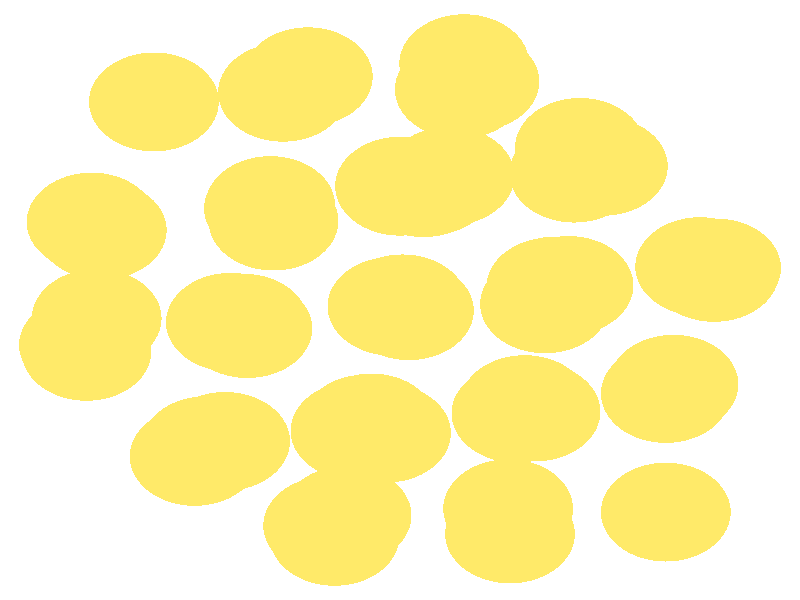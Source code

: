 #include "colors.inc"
#include "finish.inc"

global_settings {assumed_gamma 1 max_trace_level 6}
background {color White}
camera {orthographic
  right -12.58*x up 12.39*y
  direction 1.00*z
  location <0,0,50.00> look_at <0,0,0>}
light_source {<  2.00,   3.00,  40.00> color White
  area_light <0.70, 0, 0>, <0, 0.70, 0>, 3, 3
  adaptive 1 jitter}

#declare simple = finish {phong 0.7}
#declare pale = finish {ambient .5 diffuse .85 roughness .001 specular 0.200 }
#declare intermediate = finish {ambient 0.3 diffuse 0.6 specular 0.10 roughness 0.04 }
#declare vmd = finish {ambient .0 diffuse .65 phong 0.1 phong_size 40. specular 0.500 }
#declare jmol = finish {ambient .2 diffuse .6 specular 1 roughness .001 metallic}
#declare ase2 = finish {ambient 0.05 brilliance 3 diffuse 0.6 metallic specular 0.70 roughness 0.04 reflection 0.15}
#declare ase3 = finish {ambient .15 brilliance 2 diffuse .6 metallic specular 1. roughness .001 reflection .0}
#declare glass = finish {ambient .05 diffuse .3 specular 1. roughness .001}
#declare Rcell = 0.050;
#declare Rbond = 0.100;

#macro atom(LOC, R, COL, FIN)
  sphere{LOC, R texture{pigment{COL} finish{FIN}}}
#end
#macro constrain(LOC, R, COL, FIN)
union{torus{R, Rcell rotate 45*z texture{pigment{COL} finish{FIN}}}
      torus{R, Rcell rotate -45*z texture{pigment{COL} finish{FIN}}}
      translate LOC}
#end

atom(< -2.75,  -2.92,  -2.65>, 1.02, rgb <1.00, 0.82, 0.14>, ase3) // #0 
atom(< -0.22,  -2.75,  -1.38>, 1.02, rgb <1.00, 0.82, 0.14>, ase3) // #1 
atom(< -2.40,  -0.59,  -1.50>, 1.02, rgb <1.00, 0.82, 0.14>, ase3) // #2 
atom(<  0.14,  -0.22,   0.00>, 1.02, rgb <1.00, 0.82, 0.14>, ase3) // #3 
atom(<  0.04,  -0.08,  -2.71>, 1.02, rgb <1.00, 0.82, 0.14>, ase3) // #4 
atom(<  2.65,   0.30,  -1.08>, 1.02, rgb <1.00, 0.82, 0.14>, ase3) // #5 
atom(<  0.78,   2.56,  -0.95>, 1.02, rgb <1.00, 0.82, 0.14>, ase3) // #6 
atom(<  2.74,   2.62,  -2.77>, 1.02, rgb <1.00, 0.82, 0.14>, ase3) // #7 
atom(< -4.97,  -0.93,  -2.58>, 1.02, rgb <1.00, 0.82, 0.14>, ase3) // #8 
atom(< -4.93,  -1.06,  -5.41>, 1.02, rgb <1.00, 0.82, 0.14>, ase3) // #9 
atom(< -2.46,  -0.48,  -4.07>, 1.02, rgb <1.00, 0.82, 0.14>, ase3) // #10 
atom(< -4.85,   1.61,  -3.96>, 1.02, rgb <1.00, 0.82, 0.14>, ase3) // #11 
atom(< -1.99,   1.63,  -2.34>, 1.02, rgb <1.00, 0.82, 0.14>, ase3) // #12 
atom(< -2.04,   1.95,  -5.54>, 1.02, rgb <1.00, 0.82, 0.14>, ase3) // #13 
atom(<  0.45,   2.35,  -4.18>, 1.02, rgb <1.00, 0.82, 0.14>, ase3) // #14 
atom(< -1.45,   4.61,  -3.95>, 1.02, rgb <1.00, 0.82, 0.14>, ase3) // #15 
atom(<  1.17,   4.51,  -2.65>, 1.02, rgb <1.00, 0.82, 0.14>, ase3) // #16 
atom(<  1.01,   4.88,  -5.50>, 1.02, rgb <1.00, 0.82, 0.14>, ase3) // #17 
atom(< -4.69,   1.44,  -7.21>, 1.02, rgb <1.00, 0.82, 0.14>, ase3) // #18 
atom(< -3.87,   4.09,  -5.52>, 1.02, rgb <1.00, 0.82, 0.14>, ase3) // #19 
atom(< -1.84,   4.29,  -6.94>, 1.02, rgb <1.00, 0.82, 0.14>, ase3) // #20 
atom(< -0.84,  -4.45,  -2.67>, 1.02, rgb <1.00, 0.82, 0.14>, ase3) // #21 
atom(< -1.03,  -4.88,  -5.64>, 1.02, rgb <1.00, 0.82, 0.14>, ase3) // #22 
atom(<  1.70,  -4.31,  -4.08>, 1.02, rgb <1.00, 0.82, 0.14>, ase3) // #23 
atom(< -0.45,  -2.54,  -4.11>, 1.02, rgb <1.00, 0.82, 0.14>, ase3) // #24 
atom(<  2.13,  -2.31,  -2.79>, 1.02, rgb <1.00, 0.82, 0.14>, ase3) // #25 
atom(<  1.96,  -2.16,  -5.61>, 1.02, rgb <1.00, 0.82, 0.14>, ase3) // #26 
atom(<  4.30,  -1.74,  -4.47>, 1.02, rgb <1.00, 0.82, 0.14>, ase3) // #27 
atom(<  2.45,   0.29,  -4.21>, 1.02, rgb <1.00, 0.82, 0.14>, ase3) // #28 
atom(<  4.97,   0.66,  -2.89>, 1.02, rgb <1.00, 0.82, 0.14>, ase3) // #29 
atom(<  4.72,   0.69,  -5.86>, 1.02, rgb <1.00, 0.82, 0.14>, ase3) // #30 
atom(< -3.23,  -3.23,  -5.36>, 1.02, rgb <1.00, 0.82, 0.14>, ase3) // #31 
atom(< -3.05,  -3.01,  -8.43>, 1.02, rgb <1.00, 0.82, 0.14>, ase3) // #32 
atom(< -0.53,  -2.56,  -6.98>, 1.02, rgb <1.00, 0.82, 0.14>, ase3) // #33 
atom(< -2.53,  -0.51,  -6.94>, 1.02, rgb <1.00, 0.82, 0.14>, ase3) // #34 
atom(< -0.04,  -0.11,  -5.58>, 1.02, rgb <1.00, 0.82, 0.14>, ase3) // #35 
atom(< -0.12,  -0.13,  -8.45>, 1.02, rgb <1.00, 0.82, 0.14>, ase3) // #36 
atom(<  2.38,   0.27,  -7.08>, 1.02, rgb <1.00, 0.82, 0.14>, ase3) // #37 
atom(<  0.37,   2.32,  -7.05>, 1.02, rgb <1.00, 0.82, 0.14>, ase3) // #38 
atom(<  2.83,   3.15,  -5.68>, 1.02, rgb <1.00, 0.82, 0.14>, ase3) // #39 
atom(<  3.19,   2.76,  -8.55>, 1.02, rgb <1.00, 0.82, 0.14>, ase3) // #40 
atom(< -4.77,  -0.38,  -8.13>, 1.02, rgb <1.00, 0.82, 0.14>, ase3) // #41 
atom(< -2.66,  -0.46,  -9.63>, 1.02, rgb <1.00, 0.82, 0.14>, ase3) // #42 
atom(< -2.06,   1.89,  -8.20>, 1.02, rgb <1.00, 0.82, 0.14>, ase3) // #43 
atom(< -0.00,   2.35,  -9.86>, 1.02, rgb <1.00, 0.82, 0.14>, ase3) // #44 
atom(<  0.94,   4.35,  -8.55>, 1.02, rgb <1.00, 0.82, 0.14>, ase3) // #45 
atom(<  1.73,  -4.83,  -6.99>, 1.02, rgb <1.00, 0.82, 0.14>, ase3) // #46 
atom(<  4.18,  -4.38,  -5.61>, 1.02, rgb <1.00, 0.82, 0.14>, ase3) // #47 
atom(<  4.18,  -1.93,  -7.29>, 1.02, rgb <1.00, 0.82, 0.14>, ase3) // #48 
atom(< -1.13,  -4.66,  -8.19>, 1.02, rgb <1.00, 0.82, 0.14>, ase3) // #49 
atom(< -0.70,  -2.70,  -9.97>, 1.02, rgb <1.00, 0.82, 0.14>, ase3) // #50 
atom(<  1.83,  -2.34,  -8.64>, 1.02, rgb <1.00, 0.82, 0.14>, ase3) // #51 
atom(<  2.28,  -0.08, -10.32>, 1.02, rgb <1.00, 0.82, 0.14>, ase3) // #52 
atom(<  4.94,   0.57,  -8.47>, 1.02, rgb <1.00, 0.82, 0.14>, ase3) // #53 
atom(<  0.14,  -0.22, -11.22>, 1.02, rgb <1.00, 0.82, 0.14>, ase3) // #54 
